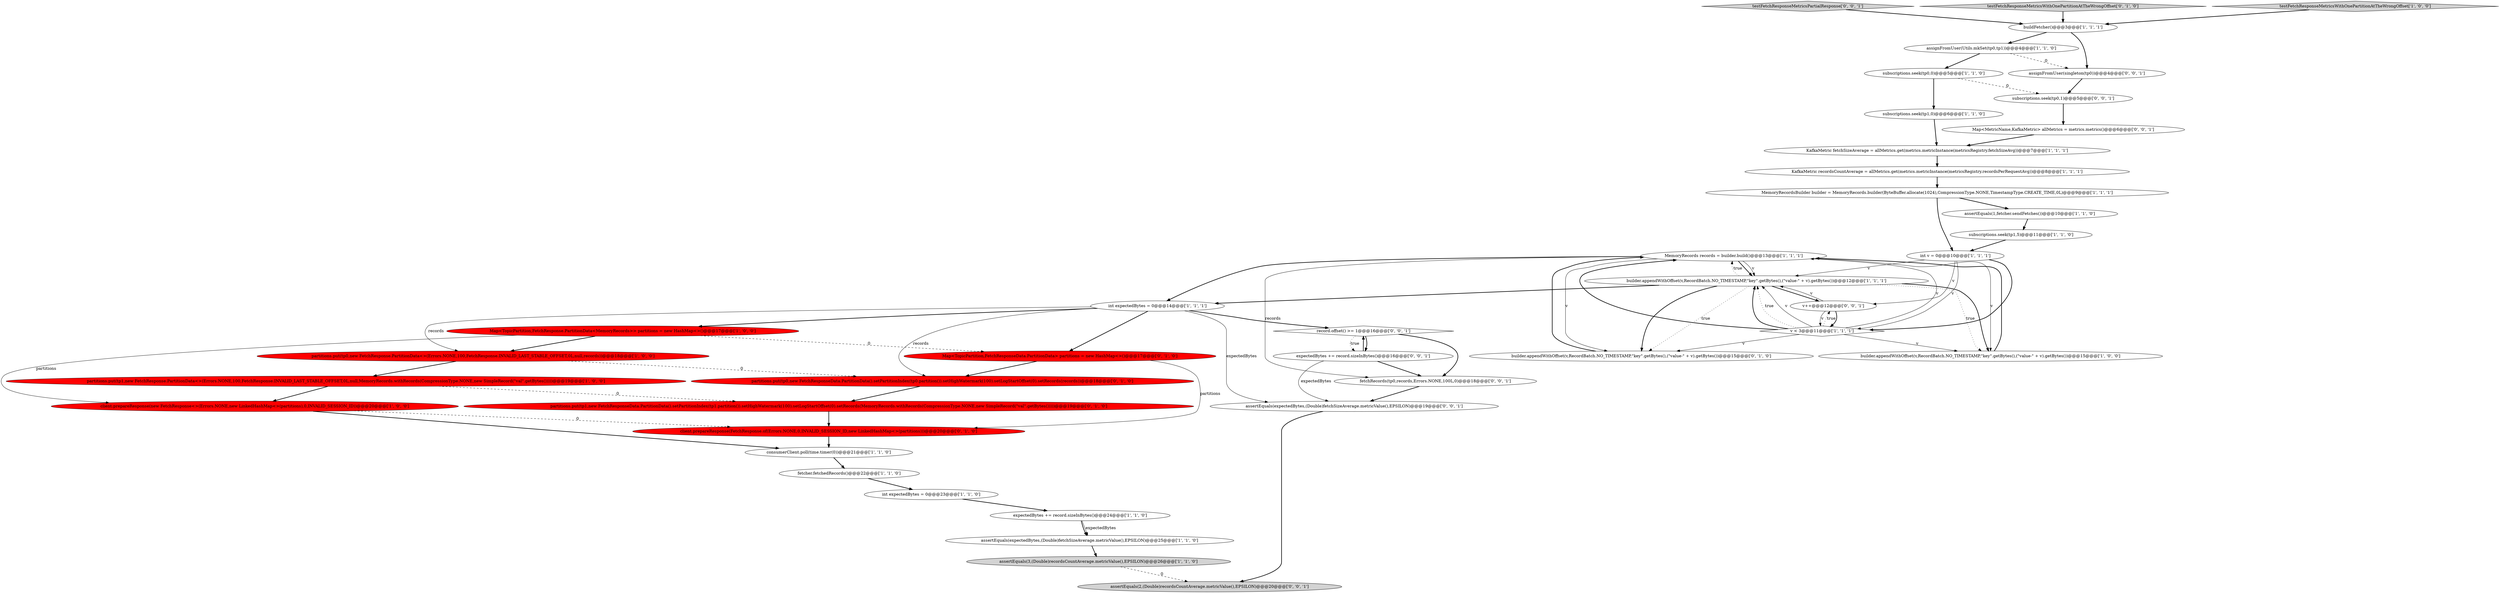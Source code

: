 digraph {
25 [style = filled, label = "expectedBytes += record.sizeInBytes()@@@24@@@['1', '1', '0']", fillcolor = white, shape = ellipse image = "AAA0AAABBB1BBB"];
30 [style = filled, label = "client.prepareResponse(FetchResponse.of(Errors.NONE,0,INVALID_SESSION_ID,new LinkedHashMap<>(partitions)))@@@20@@@['0', '1', '0']", fillcolor = red, shape = ellipse image = "AAA1AAABBB2BBB"];
3 [style = filled, label = "int v = 0@@@10@@@['1', '1', '1']", fillcolor = white, shape = ellipse image = "AAA0AAABBB1BBB"];
23 [style = filled, label = "Map<TopicPartition,FetchResponse.PartitionData<MemoryRecords>> partitions = new HashMap<>()@@@17@@@['1', '0', '0']", fillcolor = red, shape = ellipse image = "AAA1AAABBB1BBB"];
18 [style = filled, label = "partitions.put(tp1,new FetchResponse.PartitionData<>(Errors.NONE,100,FetchResponse.INVALID_LAST_STABLE_OFFSET,0L,null,MemoryRecords.withRecords(CompressionType.NONE,new SimpleRecord(\"val\".getBytes()))))@@@19@@@['1', '0', '0']", fillcolor = red, shape = ellipse image = "AAA1AAABBB1BBB"];
4 [style = filled, label = "partitions.put(tp0,new FetchResponse.PartitionData<>(Errors.NONE,100,FetchResponse.INVALID_LAST_STABLE_OFFSET,0L,null,records))@@@18@@@['1', '0', '0']", fillcolor = red, shape = ellipse image = "AAA1AAABBB1BBB"];
39 [style = filled, label = "fetchRecords(tp0,records,Errors.NONE,100L,0)@@@18@@@['0', '0', '1']", fillcolor = white, shape = ellipse image = "AAA0AAABBB3BBB"];
24 [style = filled, label = "assertEquals(3,(Double)recordsCountAverage.metricValue(),EPSILON)@@@26@@@['1', '1', '0']", fillcolor = lightgray, shape = ellipse image = "AAA0AAABBB1BBB"];
22 [style = filled, label = "buildFetcher()@@@3@@@['1', '1', '1']", fillcolor = white, shape = ellipse image = "AAA0AAABBB1BBB"];
0 [style = filled, label = "assertEquals(expectedBytes,(Double)fetchSizeAverage.metricValue(),EPSILON)@@@25@@@['1', '1', '0']", fillcolor = white, shape = ellipse image = "AAA0AAABBB1BBB"];
9 [style = filled, label = "assertEquals(1,fetcher.sendFetches())@@@10@@@['1', '1', '0']", fillcolor = white, shape = ellipse image = "AAA0AAABBB1BBB"];
15 [style = filled, label = "int expectedBytes = 0@@@23@@@['1', '1', '0']", fillcolor = white, shape = ellipse image = "AAA0AAABBB1BBB"];
20 [style = filled, label = "MemoryRecords records = builder.build()@@@13@@@['1', '1', '1']", fillcolor = white, shape = ellipse image = "AAA0AAABBB1BBB"];
6 [style = filled, label = "KafkaMetric fetchSizeAverage = allMetrics.get(metrics.metricInstance(metricsRegistry.fetchSizeAvg))@@@7@@@['1', '1', '1']", fillcolor = white, shape = ellipse image = "AAA0AAABBB1BBB"];
27 [style = filled, label = "partitions.put(tp0,new FetchResponseData.PartitionData().setPartitionIndex(tp0.partition()).setHighWatermark(100).setLogStartOffset(0).setRecords(records))@@@18@@@['0', '1', '0']", fillcolor = red, shape = ellipse image = "AAA1AAABBB2BBB"];
12 [style = filled, label = "MemoryRecordsBuilder builder = MemoryRecords.builder(ByteBuffer.allocate(1024),CompressionType.NONE,TimestampType.CREATE_TIME,0L)@@@9@@@['1', '1', '1']", fillcolor = white, shape = ellipse image = "AAA0AAABBB1BBB"];
8 [style = filled, label = "subscriptions.seek(tp1,5)@@@11@@@['1', '1', '0']", fillcolor = white, shape = ellipse image = "AAA0AAABBB1BBB"];
41 [style = filled, label = "Map<MetricName,KafkaMetric> allMetrics = metrics.metrics()@@@6@@@['0', '0', '1']", fillcolor = white, shape = ellipse image = "AAA0AAABBB3BBB"];
33 [style = filled, label = "record.offset() >= 1@@@16@@@['0', '0', '1']", fillcolor = white, shape = diamond image = "AAA0AAABBB3BBB"];
13 [style = filled, label = "builder.appendWithOffset(v,RecordBatch.NO_TIMESTAMP,\"key\".getBytes(),(\"value-\" + v).getBytes())@@@12@@@['1', '1', '1']", fillcolor = white, shape = ellipse image = "AAA0AAABBB1BBB"];
35 [style = filled, label = "assertEquals(expectedBytes,(Double)fetchSizeAverage.metricValue(),EPSILON)@@@19@@@['0', '0', '1']", fillcolor = white, shape = ellipse image = "AAA0AAABBB3BBB"];
1 [style = filled, label = "subscriptions.seek(tp0,0)@@@5@@@['1', '1', '0']", fillcolor = white, shape = ellipse image = "AAA0AAABBB1BBB"];
26 [style = filled, label = "builder.appendWithOffset(v,RecordBatch.NO_TIMESTAMP,\"key\".getBytes(),(\"value-\" + v).getBytes())@@@15@@@['0', '1', '0']", fillcolor = white, shape = ellipse image = "AAA0AAABBB2BBB"];
40 [style = filled, label = "assertEquals(2,(Double)recordsCountAverage.metricValue(),EPSILON)@@@20@@@['0', '0', '1']", fillcolor = lightgray, shape = ellipse image = "AAA0AAABBB3BBB"];
10 [style = filled, label = "assignFromUser(Utils.mkSet(tp0,tp1))@@@4@@@['1', '1', '0']", fillcolor = white, shape = ellipse image = "AAA0AAABBB1BBB"];
36 [style = filled, label = "testFetchResponseMetricsPartialResponse['0', '0', '1']", fillcolor = lightgray, shape = diamond image = "AAA0AAABBB3BBB"];
19 [style = filled, label = "consumerClient.poll(time.timer(0))@@@21@@@['1', '1', '0']", fillcolor = white, shape = ellipse image = "AAA0AAABBB1BBB"];
37 [style = filled, label = "assignFromUser(singleton(tp0))@@@4@@@['0', '0', '1']", fillcolor = white, shape = ellipse image = "AAA0AAABBB3BBB"];
11 [style = filled, label = "fetcher.fetchedRecords()@@@22@@@['1', '1', '0']", fillcolor = white, shape = ellipse image = "AAA0AAABBB1BBB"];
5 [style = filled, label = "client.prepareResponse(new FetchResponse<>(Errors.NONE,new LinkedHashMap<>(partitions),0,INVALID_SESSION_ID))@@@20@@@['1', '0', '0']", fillcolor = red, shape = ellipse image = "AAA1AAABBB1BBB"];
16 [style = filled, label = "builder.appendWithOffset(v,RecordBatch.NO_TIMESTAMP,\"key\".getBytes(),(\"value-\" + v).getBytes())@@@15@@@['1', '0', '0']", fillcolor = white, shape = ellipse image = "AAA0AAABBB1BBB"];
28 [style = filled, label = "Map<TopicPartition,FetchResponseData.PartitionData> partitions = new HashMap<>()@@@17@@@['0', '1', '0']", fillcolor = red, shape = ellipse image = "AAA1AAABBB2BBB"];
29 [style = filled, label = "partitions.put(tp1,new FetchResponseData.PartitionData().setPartitionIndex(tp1.partition()).setHighWatermark(100).setLogStartOffset(0).setRecords(MemoryRecords.withRecords(CompressionType.NONE,new SimpleRecord(\"val\".getBytes()))))@@@19@@@['0', '1', '0']", fillcolor = red, shape = ellipse image = "AAA1AAABBB2BBB"];
7 [style = filled, label = "int expectedBytes = 0@@@14@@@['1', '1', '1']", fillcolor = white, shape = ellipse image = "AAA0AAABBB1BBB"];
2 [style = filled, label = "subscriptions.seek(tp1,0)@@@6@@@['1', '1', '0']", fillcolor = white, shape = ellipse image = "AAA0AAABBB1BBB"];
17 [style = filled, label = "v < 3@@@11@@@['1', '1', '1']", fillcolor = white, shape = diamond image = "AAA0AAABBB1BBB"];
21 [style = filled, label = "KafkaMetric recordsCountAverage = allMetrics.get(metrics.metricInstance(metricsRegistry.recordsPerRequestAvg))@@@8@@@['1', '1', '1']", fillcolor = white, shape = ellipse image = "AAA0AAABBB1BBB"];
34 [style = filled, label = "subscriptions.seek(tp0,1)@@@5@@@['0', '0', '1']", fillcolor = white, shape = ellipse image = "AAA0AAABBB3BBB"];
38 [style = filled, label = "expectedBytes += record.sizeInBytes()@@@16@@@['0', '0', '1']", fillcolor = white, shape = ellipse image = "AAA0AAABBB3BBB"];
31 [style = filled, label = "testFetchResponseMetricsWithOnePartitionAtTheWrongOffset['0', '1', '0']", fillcolor = lightgray, shape = diamond image = "AAA0AAABBB2BBB"];
32 [style = filled, label = "v++@@@12@@@['0', '0', '1']", fillcolor = white, shape = ellipse image = "AAA0AAABBB3BBB"];
14 [style = filled, label = "testFetchResponseMetricsWithOnePartitionAtTheWrongOffset['1', '0', '0']", fillcolor = lightgray, shape = diamond image = "AAA0AAABBB1BBB"];
25->0 [style = bold, label=""];
20->39 [style = solid, label="records"];
25->0 [style = solid, label="expectedBytes"];
17->26 [style = solid, label="v"];
13->16 [style = dotted, label="true"];
3->17 [style = solid, label="v"];
20->13 [style = bold, label=""];
13->32 [style = bold, label=""];
31->22 [style = bold, label=""];
23->5 [style = solid, label="partitions"];
7->27 [style = solid, label="records"];
29->30 [style = bold, label=""];
7->35 [style = solid, label="expectedBytes"];
2->6 [style = bold, label=""];
15->25 [style = bold, label=""];
6->21 [style = bold, label=""];
22->37 [style = bold, label=""];
32->13 [style = solid, label="v"];
13->26 [style = dotted, label="true"];
13->20 [style = dotted, label="true"];
1->34 [style = dashed, label="0"];
8->3 [style = bold, label=""];
23->28 [style = dashed, label="0"];
14->22 [style = bold, label=""];
23->4 [style = bold, label=""];
4->27 [style = dashed, label="0"];
19->11 [style = bold, label=""];
4->18 [style = bold, label=""];
24->40 [style = dashed, label="0"];
34->41 [style = bold, label=""];
41->6 [style = bold, label=""];
20->13 [style = solid, label="v"];
17->13 [style = solid, label="v"];
12->9 [style = bold, label=""];
9->8 [style = bold, label=""];
38->39 [style = bold, label=""];
17->20 [style = solid, label="v"];
17->32 [style = dotted, label="true"];
13->16 [style = bold, label=""];
20->26 [style = solid, label="v"];
11->15 [style = bold, label=""];
20->16 [style = solid, label="v"];
21->12 [style = bold, label=""];
7->4 [style = solid, label="records"];
5->19 [style = bold, label=""];
7->33 [style = bold, label=""];
30->19 [style = bold, label=""];
35->40 [style = bold, label=""];
3->13 [style = solid, label="v"];
17->16 [style = solid, label="v"];
32->17 [style = solid, label="v"];
33->39 [style = bold, label=""];
7->28 [style = bold, label=""];
38->35 [style = solid, label="expectedBytes"];
13->26 [style = bold, label=""];
13->7 [style = bold, label=""];
18->5 [style = bold, label=""];
0->24 [style = bold, label=""];
7->23 [style = bold, label=""];
37->34 [style = bold, label=""];
39->35 [style = bold, label=""];
22->10 [style = bold, label=""];
10->37 [style = dashed, label="0"];
3->17 [style = bold, label=""];
33->38 [style = bold, label=""];
1->2 [style = bold, label=""];
17->13 [style = bold, label=""];
12->3 [style = bold, label=""];
28->27 [style = bold, label=""];
33->38 [style = dotted, label="true"];
27->29 [style = bold, label=""];
20->7 [style = bold, label=""];
38->33 [style = bold, label=""];
10->1 [style = bold, label=""];
16->20 [style = bold, label=""];
3->32 [style = solid, label="v"];
17->13 [style = dotted, label="true"];
28->30 [style = solid, label="partitions"];
32->17 [style = bold, label=""];
26->20 [style = bold, label=""];
5->30 [style = dashed, label="0"];
17->20 [style = bold, label=""];
18->29 [style = dashed, label="0"];
36->22 [style = bold, label=""];
}

